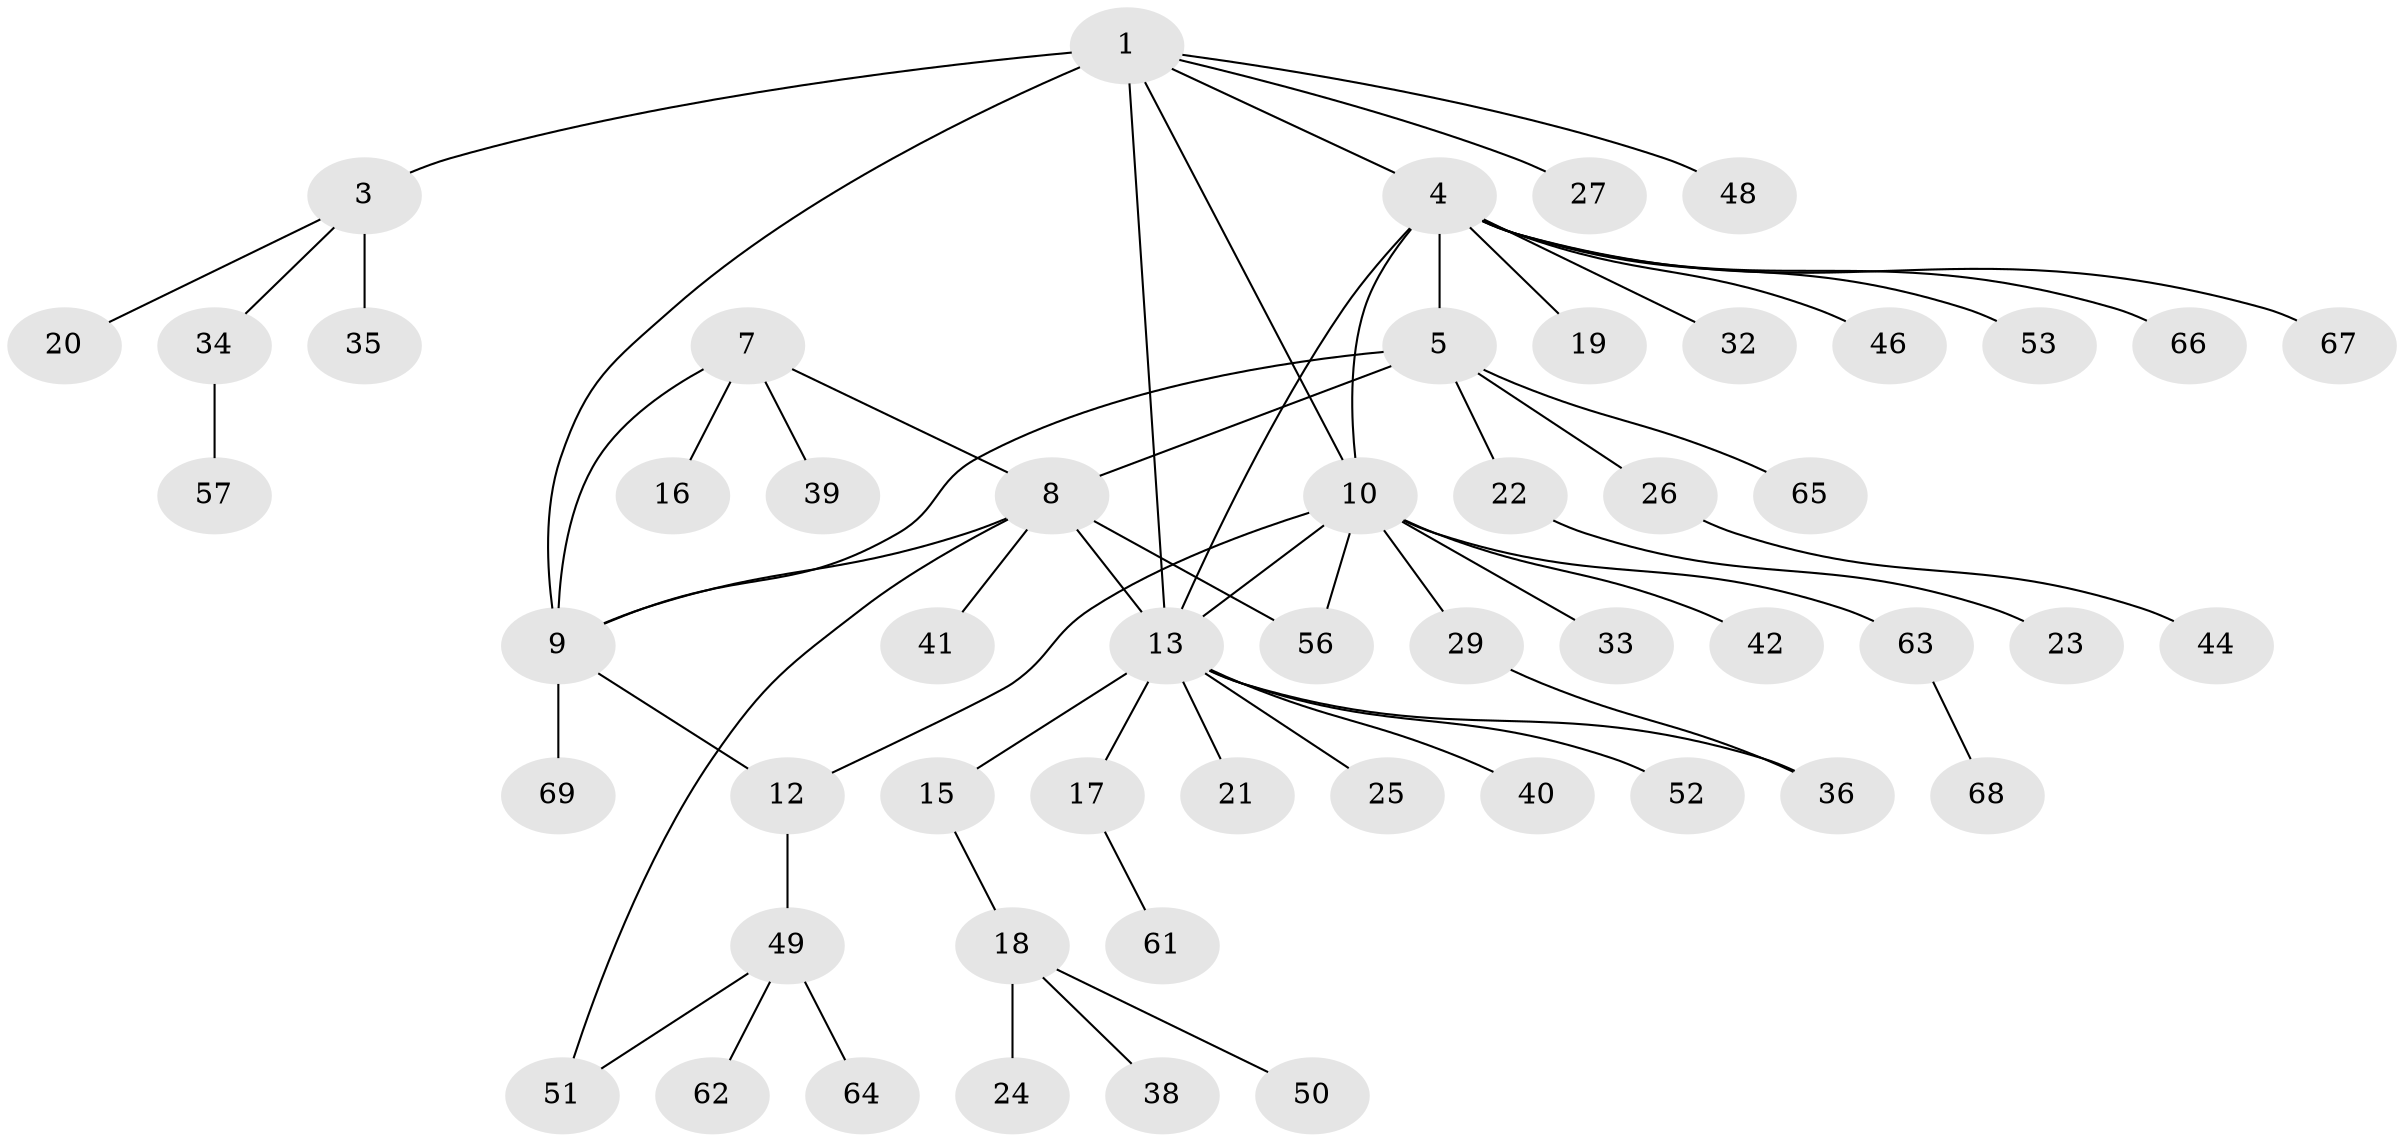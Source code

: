 // Generated by graph-tools (version 1.1) at 2025/24/03/03/25 07:24:14]
// undirected, 53 vertices, 63 edges
graph export_dot {
graph [start="1"]
  node [color=gray90,style=filled];
  1 [super="+2"];
  3 [super="+31"];
  4 [super="+6"];
  5 [super="+58"];
  7 [super="+28"];
  8 [super="+43"];
  9 [super="+59"];
  10 [super="+11"];
  12;
  13 [super="+14"];
  15;
  16;
  17 [super="+47"];
  18 [super="+45"];
  19;
  20;
  21;
  22;
  23;
  24 [super="+30"];
  25;
  26;
  27;
  29;
  32;
  33;
  34;
  35;
  36 [super="+37"];
  38;
  39;
  40;
  41 [super="+60"];
  42 [super="+55"];
  44;
  46;
  48;
  49 [super="+54"];
  50;
  51;
  52;
  53;
  56;
  57;
  61;
  62;
  63;
  64;
  65;
  66;
  67;
  68;
  69;
  1 -- 3 [weight=2];
  1 -- 4;
  1 -- 10;
  1 -- 13;
  1 -- 27;
  1 -- 48;
  1 -- 9;
  3 -- 20;
  3 -- 34;
  3 -- 35;
  4 -- 5 [weight=2];
  4 -- 46;
  4 -- 32;
  4 -- 66;
  4 -- 67;
  4 -- 13;
  4 -- 19;
  4 -- 53;
  4 -- 10;
  5 -- 8;
  5 -- 22;
  5 -- 26;
  5 -- 65;
  5 -- 9;
  7 -- 8;
  7 -- 9;
  7 -- 16;
  7 -- 39;
  8 -- 9;
  8 -- 41;
  8 -- 51;
  8 -- 56;
  8 -- 13;
  9 -- 12;
  9 -- 69;
  10 -- 12 [weight=2];
  10 -- 33;
  10 -- 42;
  10 -- 13;
  10 -- 56;
  10 -- 29;
  10 -- 63;
  12 -- 49;
  13 -- 15 [weight=2];
  13 -- 17;
  13 -- 21;
  13 -- 25;
  13 -- 40;
  13 -- 52;
  13 -- 36;
  15 -- 18;
  17 -- 61;
  18 -- 24;
  18 -- 38;
  18 -- 50;
  22 -- 23;
  26 -- 44;
  29 -- 36;
  34 -- 57;
  49 -- 51;
  49 -- 64;
  49 -- 62;
  63 -- 68;
}
